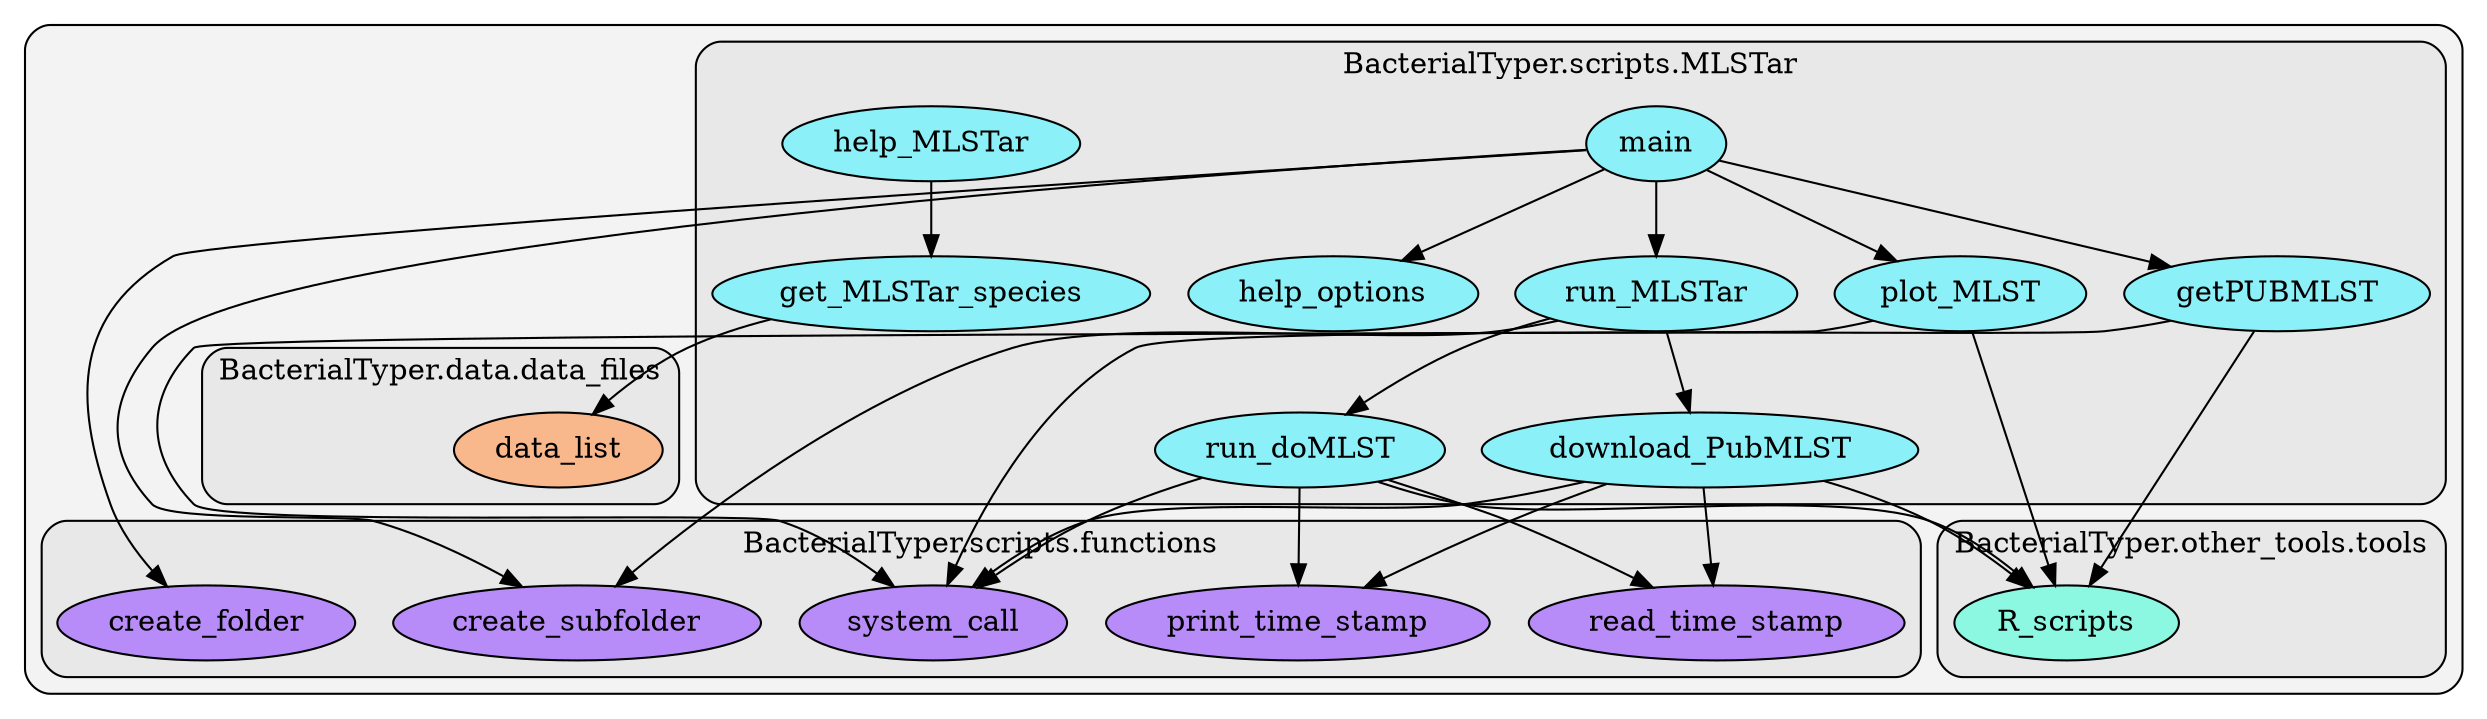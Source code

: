 digraph G {
    graph [spilines=ortho, rankdir=TB, clusterrank="local"];
    subgraph cluster_G {

        graph [style="filled,rounded",fillcolor="#80808018", label=""];
        subgraph cluster_BacterialTyper__data__data_files {

            graph [style="filled,rounded",fillcolor="#80808018", label="BacterialTyper.data.data_files"];
            BacterialTyper__data__data_files__data_list [label="data_list", style="filled", fillcolor="#ffa365b2", fontcolor="#000000", group="3"];
        }
        subgraph cluster_BacterialTyper__other_tools__tools {

            graph [style="filled,rounded",fillcolor="#80808018", label="BacterialTyper.other_tools.tools"];
            BacterialTyper__other_tools__tools__R_scripts [label="R_scripts", style="filled", fillcolor="#65ffe0b2", fontcolor="#000000", group="21"];
        }
        subgraph cluster_BacterialTyper__other_tools__tools {

            graph [style="filled,rounded",fillcolor="#80808018", label="BacterialTyper.other_tools.tools"];
        }
        subgraph cluster_BacterialTyper__scripts__MLSTar {

            graph [style="filled,rounded",fillcolor="#80808018", label="BacterialTyper.scripts.MLSTar"];
            BacterialTyper__scripts__MLSTar__download_PubMLST [label="download_PubMLST", style="filled", fillcolor="#65f4ffb2", fontcolor="#000000", group="23"];
        }
        subgraph cluster_BacterialTyper__scripts__MLSTar {

            graph [style="filled,rounded",fillcolor="#80808018", label="BacterialTyper.scripts.MLSTar"];
            BacterialTyper__scripts__MLSTar__getPUBMLST [label="getPUBMLST", style="filled", fillcolor="#65f4ffb2", fontcolor="#000000", group="23"];
        }
        subgraph cluster_BacterialTyper__scripts__MLSTar {

            graph [style="filled,rounded",fillcolor="#80808018", label="BacterialTyper.scripts.MLSTar"];
            BacterialTyper__scripts__MLSTar__get_MLSTar_species [label="get_MLSTar_species", style="filled", fillcolor="#65f4ffb2", fontcolor="#000000", group="23"];
        }
        subgraph cluster_BacterialTyper__scripts__MLSTar {

            graph [style="filled,rounded",fillcolor="#80808018", label="BacterialTyper.scripts.MLSTar"];
            BacterialTyper__scripts__MLSTar__help_MLSTar [label="help_MLSTar", style="filled", fillcolor="#65f4ffb2", fontcolor="#000000", group="23"];
        }
        subgraph cluster_BacterialTyper__scripts__MLSTar {

            graph [style="filled,rounded",fillcolor="#80808018", label="BacterialTyper.scripts.MLSTar"];
            BacterialTyper__scripts__MLSTar__help_options [label="help_options", style="filled", fillcolor="#65f4ffb2", fontcolor="#000000", group="23"];
        }
        subgraph cluster_BacterialTyper__scripts__MLSTar {

            graph [style="filled,rounded",fillcolor="#80808018", label="BacterialTyper.scripts.MLSTar"];
            BacterialTyper__scripts__MLSTar__main [label="main", style="filled", fillcolor="#65f4ffb2", fontcolor="#000000", group="23"];
        }
        subgraph cluster_BacterialTyper__scripts__MLSTar {

            graph [style="filled,rounded",fillcolor="#80808018", label="BacterialTyper.scripts.MLSTar"];
            BacterialTyper__scripts__MLSTar__plot_MLST [label="plot_MLST", style="filled", fillcolor="#65f4ffb2", fontcolor="#000000", group="23"];
        }
        subgraph cluster_BacterialTyper__scripts__MLSTar {

            graph [style="filled,rounded",fillcolor="#80808018", label="BacterialTyper.scripts.MLSTar"];
            BacterialTyper__scripts__MLSTar__run_MLSTar [label="run_MLSTar", style="filled", fillcolor="#65f4ffb2", fontcolor="#000000", group="23"];
        }
        subgraph cluster_BacterialTyper__scripts__MLSTar {

            graph [style="filled,rounded",fillcolor="#80808018", label="BacterialTyper.scripts.MLSTar"];
            BacterialTyper__scripts__MLSTar__run_doMLST [label="run_doMLST", style="filled", fillcolor="#65f4ffb2", fontcolor="#000000", group="23"];
        }
        subgraph cluster_BacterialTyper__scripts__MLSTar {

            graph [style="filled,rounded",fillcolor="#80808018", label="BacterialTyper.scripts.MLSTar"];
        }
        subgraph cluster_BacterialTyper__scripts__functions {

            graph [style="filled,rounded",fillcolor="#80808018", label="BacterialTyper.scripts.functions"];
        }
        subgraph cluster_BacterialTyper__scripts__functions {

            graph [style="filled,rounded",fillcolor="#80808018", label="BacterialTyper.scripts.functions"];
        }
        subgraph cluster_BacterialTyper__scripts__functions {

            graph [style="filled,rounded",fillcolor="#80808018", label="BacterialTyper.scripts.functions"];
        }
        subgraph cluster_BacterialTyper__scripts__functions {

            graph [style="filled,rounded",fillcolor="#80808018", label="BacterialTyper.scripts.functions"];
        }
        subgraph cluster_BacterialTyper__scripts__functions {

            graph [style="filled,rounded",fillcolor="#80808018", label="BacterialTyper.scripts.functions"];
        }
        subgraph cluster_BacterialTyper__scripts__functions {

            graph [style="filled,rounded",fillcolor="#80808018", label="BacterialTyper.scripts.functions"];
            BacterialTyper__scripts__functions__create_folder [label="create_folder", style="filled", fillcolor="#a365ffb2", fontcolor="#000000", group="33"];
        }
        subgraph cluster_BacterialTyper__scripts__functions {

            graph [style="filled,rounded",fillcolor="#80808018", label="BacterialTyper.scripts.functions"];
        }
        subgraph cluster_BacterialTyper__scripts__functions {

            graph [style="filled,rounded",fillcolor="#80808018", label="BacterialTyper.scripts.functions"];
            BacterialTyper__scripts__functions__create_subfolder [label="create_subfolder", style="filled", fillcolor="#a365ffb2", fontcolor="#000000", group="33"];
        }
        subgraph cluster_BacterialTyper__scripts__functions {

            graph [style="filled,rounded",fillcolor="#80808018", label="BacterialTyper.scripts.functions"];
        }
        subgraph cluster_BacterialTyper__scripts__functions {

            graph [style="filled,rounded",fillcolor="#80808018", label="BacterialTyper.scripts.functions"];
        }
        subgraph cluster_BacterialTyper__scripts__functions {

            graph [style="filled,rounded",fillcolor="#80808018", label="BacterialTyper.scripts.functions"];
        }
        subgraph cluster_BacterialTyper__scripts__functions {

            graph [style="filled,rounded",fillcolor="#80808018", label="BacterialTyper.scripts.functions"];
        }
        subgraph cluster_BacterialTyper__scripts__functions {

            graph [style="filled,rounded",fillcolor="#80808018", label="BacterialTyper.scripts.functions"];
        }
        subgraph cluster_BacterialTyper__scripts__functions {

            graph [style="filled,rounded",fillcolor="#80808018", label="BacterialTyper.scripts.functions"];
        }
        subgraph cluster_BacterialTyper__scripts__functions {

            graph [style="filled,rounded",fillcolor="#80808018", label="BacterialTyper.scripts.functions"];
        }
        subgraph cluster_BacterialTyper__scripts__functions {

            graph [style="filled,rounded",fillcolor="#80808018", label="BacterialTyper.scripts.functions"];
        }
        subgraph cluster_BacterialTyper__scripts__functions {

            graph [style="filled,rounded",fillcolor="#80808018", label="BacterialTyper.scripts.functions"];
        }
        subgraph cluster_BacterialTyper__scripts__functions {

            graph [style="filled,rounded",fillcolor="#80808018", label="BacterialTyper.scripts.functions"];
        }
        subgraph cluster_BacterialTyper__scripts__functions {

            graph [style="filled,rounded",fillcolor="#80808018", label="BacterialTyper.scripts.functions"];
        }
        subgraph cluster_BacterialTyper__scripts__functions {

            graph [style="filled,rounded",fillcolor="#80808018", label="BacterialTyper.scripts.functions"];
        }
        subgraph cluster_BacterialTyper__scripts__functions {

            graph [style="filled,rounded",fillcolor="#80808018", label="BacterialTyper.scripts.functions"];
        }
        subgraph cluster_BacterialTyper__scripts__functions {

            graph [style="filled,rounded",fillcolor="#80808018", label="BacterialTyper.scripts.functions"];
        }
        subgraph cluster_BacterialTyper__scripts__functions {

            graph [style="filled,rounded",fillcolor="#80808018", label="BacterialTyper.scripts.functions"];
        }
        subgraph cluster_BacterialTyper__scripts__functions {

            graph [style="filled,rounded",fillcolor="#80808018", label="BacterialTyper.scripts.functions"];
        }
        subgraph cluster_BacterialTyper__scripts__functions {

            graph [style="filled,rounded",fillcolor="#80808018", label="BacterialTyper.scripts.functions"];
        }
        subgraph cluster_BacterialTyper__scripts__functions {

            graph [style="filled,rounded",fillcolor="#80808018", label="BacterialTyper.scripts.functions"];
        }
        subgraph cluster_BacterialTyper__scripts__functions {

            graph [style="filled,rounded",fillcolor="#80808018", label="BacterialTyper.scripts.functions"];
        }
        subgraph cluster_BacterialTyper__scripts__functions {

            graph [style="filled,rounded",fillcolor="#80808018", label="BacterialTyper.scripts.functions"];
        }
        subgraph cluster_BacterialTyper__scripts__functions {

            graph [style="filled,rounded",fillcolor="#80808018", label="BacterialTyper.scripts.functions"];
        }
        subgraph cluster_BacterialTyper__scripts__functions {

            graph [style="filled,rounded",fillcolor="#80808018", label="BacterialTyper.scripts.functions"];
            BacterialTyper__scripts__functions__print_time_stamp [label="print_time_stamp", style="filled", fillcolor="#a365ffb2", fontcolor="#000000", group="33"];
        }
        subgraph cluster_BacterialTyper__scripts__functions {

            graph [style="filled,rounded",fillcolor="#80808018", label="BacterialTyper.scripts.functions"];
        }
        subgraph cluster_BacterialTyper__scripts__functions {

            graph [style="filled,rounded",fillcolor="#80808018", label="BacterialTyper.scripts.functions"];
        }
        subgraph cluster_BacterialTyper__scripts__functions {

            graph [style="filled,rounded",fillcolor="#80808018", label="BacterialTyper.scripts.functions"];
            BacterialTyper__scripts__functions__read_time_stamp [label="read_time_stamp", style="filled", fillcolor="#a365ffb2", fontcolor="#000000", group="33"];
        }
        subgraph cluster_BacterialTyper__scripts__functions {

            graph [style="filled,rounded",fillcolor="#80808018", label="BacterialTyper.scripts.functions"];
        }
        subgraph cluster_BacterialTyper__scripts__functions {

            graph [style="filled,rounded",fillcolor="#80808018", label="BacterialTyper.scripts.functions"];
        }
        subgraph cluster_BacterialTyper__scripts__functions {

            graph [style="filled,rounded",fillcolor="#80808018", label="BacterialTyper.scripts.functions"];
        }
        subgraph cluster_BacterialTyper__scripts__functions {

            graph [style="filled,rounded",fillcolor="#80808018", label="BacterialTyper.scripts.functions"];
            BacterialTyper__scripts__functions__system_call [label="system_call", style="filled", fillcolor="#a365ffb2", fontcolor="#000000", group="33"];
        }
        subgraph cluster_BacterialTyper__scripts__functions {

            graph [style="filled,rounded",fillcolor="#80808018", label="BacterialTyper.scripts.functions"];
        }
        subgraph cluster_BacterialTyper__scripts__functions {

            graph [style="filled,rounded",fillcolor="#80808018", label="BacterialTyper.scripts.functions"];
        }
    }
        BacterialTyper__scripts__MLSTar__help_MLSTar -> BacterialTyper__scripts__MLSTar__get_MLSTar_species [style="solid", color="#000000"];
        BacterialTyper__scripts__MLSTar__run_MLSTar -> BacterialTyper__scripts__MLSTar__run_doMLST [style="solid", color="#000000"];
        BacterialTyper__scripts__MLSTar__run_MLSTar -> BacterialTyper__scripts__functions__create_subfolder [style="solid", color="#000000"];
        BacterialTyper__scripts__MLSTar__run_MLSTar -> BacterialTyper__scripts__MLSTar__download_PubMLST [style="solid", color="#000000"];
        BacterialTyper__scripts__MLSTar__run_doMLST -> BacterialTyper__other_tools__tools__R_scripts [style="solid", color="#000000"];
        BacterialTyper__scripts__MLSTar__run_doMLST -> BacterialTyper__scripts__functions__read_time_stamp [style="solid", color="#000000"];
        BacterialTyper__scripts__MLSTar__run_doMLST -> BacterialTyper__scripts__functions__system_call [style="solid", color="#000000"];
        BacterialTyper__scripts__MLSTar__run_doMLST -> BacterialTyper__scripts__functions__print_time_stamp [style="solid", color="#000000"];
        BacterialTyper__scripts__MLSTar__get_MLSTar_species -> BacterialTyper__data__data_files__data_list [style="solid", color="#000000"];
        BacterialTyper__scripts__MLSTar__getPUBMLST -> BacterialTyper__other_tools__tools__R_scripts [style="solid", color="#000000"];
        BacterialTyper__scripts__MLSTar__getPUBMLST -> BacterialTyper__scripts__functions__system_call [style="solid", color="#000000"];
        BacterialTyper__scripts__MLSTar__plot_MLST -> BacterialTyper__other_tools__tools__R_scripts [style="solid", color="#000000"];
        BacterialTyper__scripts__MLSTar__plot_MLST -> BacterialTyper__scripts__functions__system_call [style="solid", color="#000000"];
        BacterialTyper__scripts__MLSTar__download_PubMLST -> BacterialTyper__other_tools__tools__R_scripts [style="solid", color="#000000"];
        BacterialTyper__scripts__MLSTar__download_PubMLST -> BacterialTyper__scripts__functions__read_time_stamp [style="solid", color="#000000"];
        BacterialTyper__scripts__MLSTar__download_PubMLST -> BacterialTyper__scripts__functions__system_call [style="solid", color="#000000"];
        BacterialTyper__scripts__MLSTar__download_PubMLST -> BacterialTyper__scripts__functions__print_time_stamp [style="solid", color="#000000"];
        BacterialTyper__scripts__MLSTar__main -> BacterialTyper__scripts__MLSTar__help_options [style="solid", color="#000000"];
        BacterialTyper__scripts__MLSTar__main -> BacterialTyper__scripts__MLSTar__getPUBMLST [style="solid", color="#000000"];
        BacterialTyper__scripts__MLSTar__main -> BacterialTyper__scripts__MLSTar__run_MLSTar [style="solid", color="#000000"];
        BacterialTyper__scripts__MLSTar__main -> BacterialTyper__scripts__functions__create_subfolder [style="solid", color="#000000"];
        BacterialTyper__scripts__MLSTar__main -> BacterialTyper__scripts__functions__create_folder [style="solid", color="#000000"];
        BacterialTyper__scripts__MLSTar__main -> BacterialTyper__scripts__MLSTar__plot_MLST [style="solid", color="#000000"];
    }
